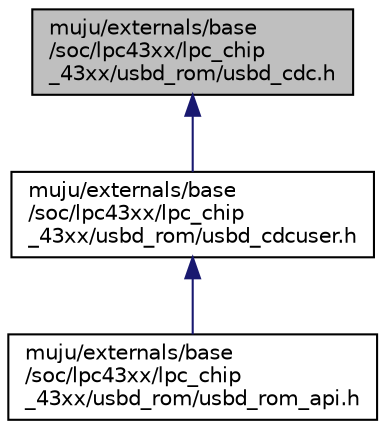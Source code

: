 digraph "muju/externals/base/soc/lpc43xx/lpc_chip_43xx/usbd_rom/usbd_cdc.h"
{
  edge [fontname="Helvetica",fontsize="10",labelfontname="Helvetica",labelfontsize="10"];
  node [fontname="Helvetica",fontsize="10",shape=record];
  Node5 [label="muju/externals/base\l/soc/lpc43xx/lpc_chip\l_43xx/usbd_rom/usbd_cdc.h",height=0.2,width=0.4,color="black", fillcolor="grey75", style="filled", fontcolor="black"];
  Node5 -> Node6 [dir="back",color="midnightblue",fontsize="10",style="solid",fontname="Helvetica"];
  Node6 [label="muju/externals/base\l/soc/lpc43xx/lpc_chip\l_43xx/usbd_rom/usbd_cdcuser.h",height=0.2,width=0.4,color="black", fillcolor="white", style="filled",URL="$usbd__cdcuser_8h.html",tooltip="Communication Device Class (CDC) API structures and function prototypes. "];
  Node6 -> Node7 [dir="back",color="midnightblue",fontsize="10",style="solid",fontname="Helvetica"];
  Node7 [label="muju/externals/base\l/soc/lpc43xx/lpc_chip\l_43xx/usbd_rom/usbd_rom_api.h",height=0.2,width=0.4,color="black", fillcolor="white", style="filled",URL="$usbd__rom__api_8h.html",tooltip="ROM API for USB device stack. "];
}
